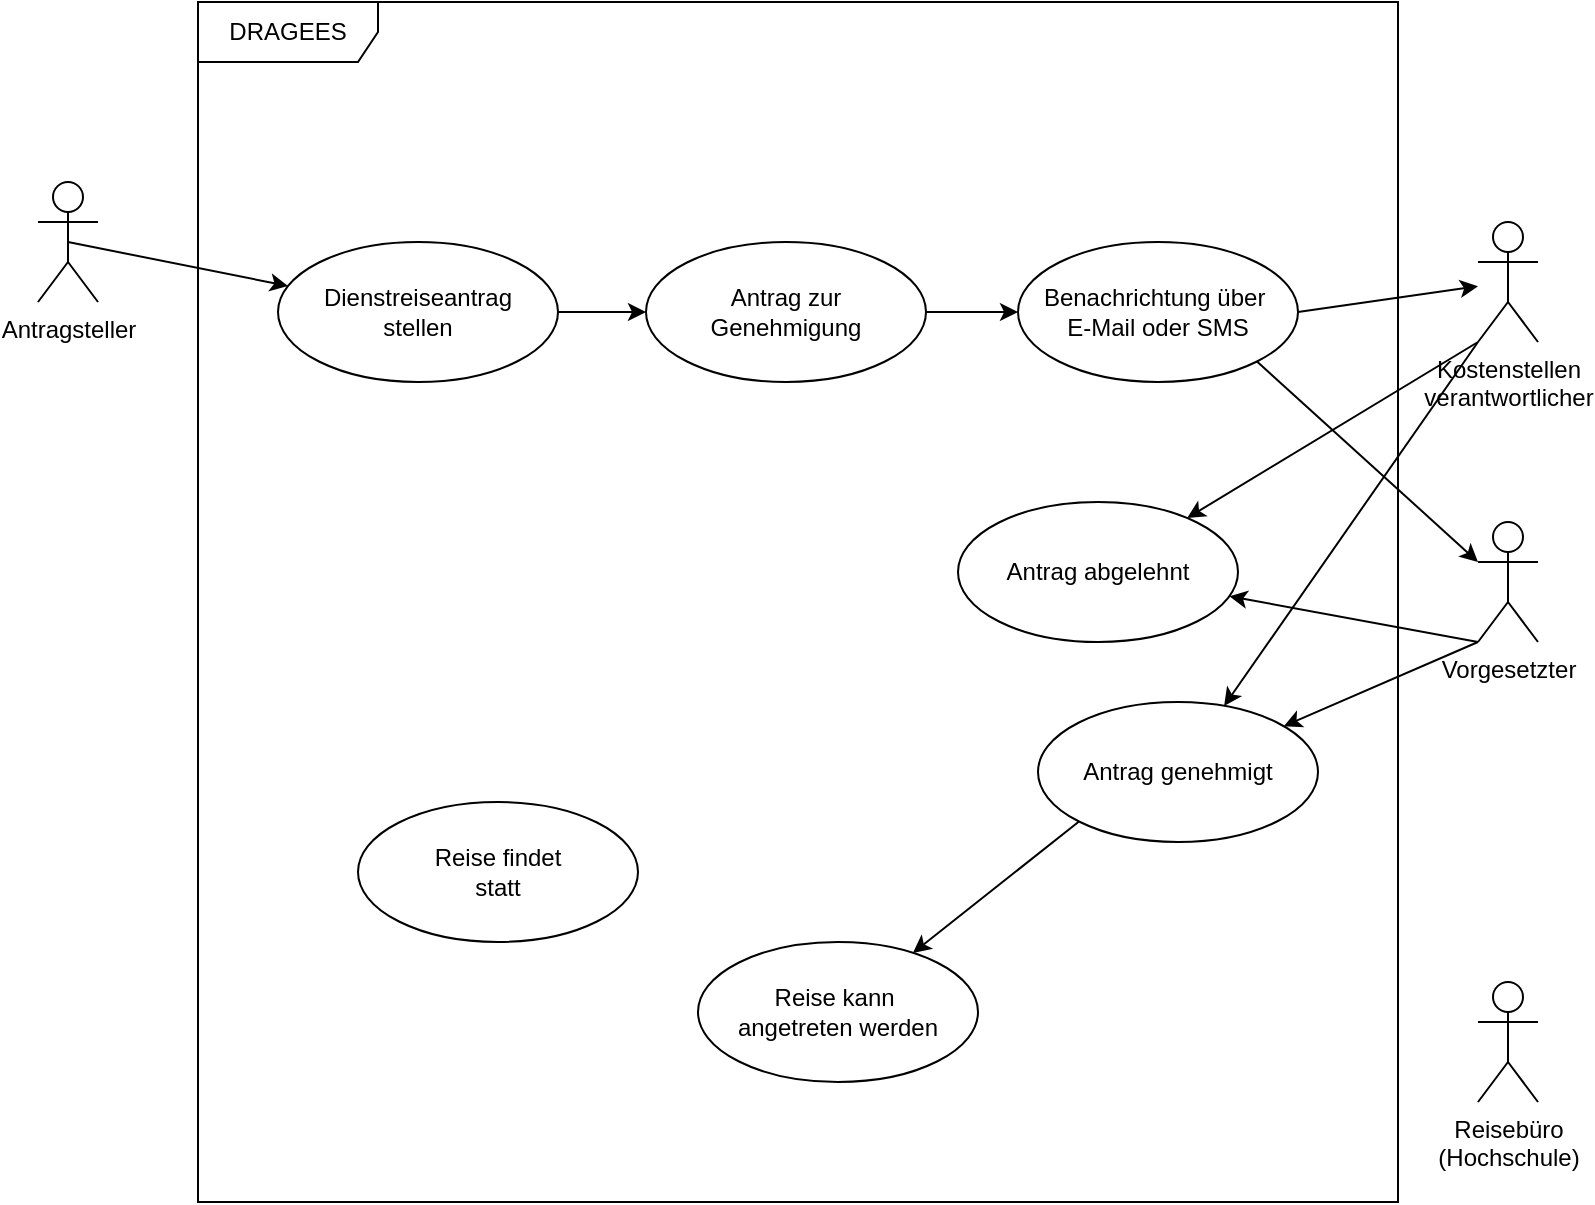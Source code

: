 <mxfile>
    <diagram id="DUKfKug5vApFZQZ7h-Wh" name="Anwendungsdiagramm">
        <mxGraphModel dx="968" dy="560" grid="1" gridSize="10" guides="1" tooltips="1" connect="1" arrows="1" fold="1" page="1" pageScale="1" pageWidth="827" pageHeight="1169" math="0" shadow="0">
            <root>
                <mxCell id="0"/>
                <mxCell id="1" parent="0"/>
                <mxCell id="34" value="DRAGEES" style="shape=umlFrame;whiteSpace=wrap;html=1;width=90;height=30;" parent="1" vertex="1">
                    <mxGeometry x="120" y="10" width="600" height="600" as="geometry"/>
                </mxCell>
                <mxCell id="64" style="edgeStyle=none;html=1;exitX=1;exitY=0.5;exitDx=0;exitDy=0;" parent="1" source="2" target="18" edge="1">
                    <mxGeometry relative="1" as="geometry"/>
                </mxCell>
                <mxCell id="2" value="Dienstreiseantrag&lt;br&gt;stellen" style="ellipse;whiteSpace=wrap;html=1;" parent="1" vertex="1">
                    <mxGeometry x="160" y="130" width="140" height="70" as="geometry"/>
                </mxCell>
                <mxCell id="23" style="edgeStyle=none;html=1;exitX=0.5;exitY=0.5;exitDx=0;exitDy=0;exitPerimeter=0;" parent="1" source="6" target="2" edge="1">
                    <mxGeometry relative="1" as="geometry"/>
                </mxCell>
                <mxCell id="6" value="Antragsteller" style="shape=umlActor;verticalLabelPosition=bottom;verticalAlign=top;html=1;" parent="1" vertex="1">
                    <mxGeometry x="40" y="100" width="30" height="60" as="geometry"/>
                </mxCell>
                <mxCell id="50" style="edgeStyle=none;html=1;exitX=1;exitY=1;exitDx=0;exitDy=0;entryX=0;entryY=0.333;entryDx=0;entryDy=0;entryPerimeter=0;" parent="1" source="13" target="14" edge="1">
                    <mxGeometry relative="1" as="geometry"/>
                </mxCell>
                <mxCell id="69" style="edgeStyle=none;html=1;exitX=1;exitY=0.5;exitDx=0;exitDy=0;" parent="1" source="13" target="15" edge="1">
                    <mxGeometry relative="1" as="geometry"/>
                </mxCell>
                <mxCell id="13" value="Benachrichtung über&amp;nbsp;&lt;br&gt;E-Mail oder SMS" style="ellipse;whiteSpace=wrap;html=1;" parent="1" vertex="1">
                    <mxGeometry x="530" y="130" width="140" height="70" as="geometry"/>
                </mxCell>
                <mxCell id="56" style="edgeStyle=none;html=1;exitX=0;exitY=1;exitDx=0;exitDy=0;exitPerimeter=0;" parent="1" source="14" target="19" edge="1">
                    <mxGeometry relative="1" as="geometry"/>
                </mxCell>
                <mxCell id="58" style="edgeStyle=none;html=1;exitX=0;exitY=1;exitDx=0;exitDy=0;exitPerimeter=0;" parent="1" source="14" target="20" edge="1">
                    <mxGeometry relative="1" as="geometry"/>
                </mxCell>
                <mxCell id="14" value="Vorgesetzter" style="shape=umlActor;verticalLabelPosition=bottom;verticalAlign=top;html=1;" parent="1" vertex="1">
                    <mxGeometry x="760" y="270" width="30" height="60" as="geometry"/>
                </mxCell>
                <mxCell id="53" style="edgeStyle=none;html=1;exitX=0;exitY=1;exitDx=0;exitDy=0;exitPerimeter=0;" parent="1" source="15" target="19" edge="1">
                    <mxGeometry relative="1" as="geometry"/>
                </mxCell>
                <mxCell id="59" style="edgeStyle=none;html=1;exitX=0;exitY=1;exitDx=0;exitDy=0;exitPerimeter=0;" parent="1" source="15" target="20" edge="1">
                    <mxGeometry relative="1" as="geometry"/>
                </mxCell>
                <mxCell id="15" value="Kostenstellen&lt;br&gt;verantwortlicher" style="shape=umlActor;verticalLabelPosition=bottom;verticalAlign=top;html=1;" parent="1" vertex="1">
                    <mxGeometry x="760" y="120" width="30" height="60" as="geometry"/>
                </mxCell>
                <mxCell id="65" style="edgeStyle=none;html=1;exitX=1;exitY=0.5;exitDx=0;exitDy=0;" parent="1" source="18" target="13" edge="1">
                    <mxGeometry relative="1" as="geometry"/>
                </mxCell>
                <mxCell id="18" value="Antrag zur&lt;br&gt;&amp;nbsp;Genehmigung&amp;nbsp;" style="ellipse;whiteSpace=wrap;html=1;" parent="1" vertex="1">
                    <mxGeometry x="344" y="130" width="140" height="70" as="geometry"/>
                </mxCell>
                <mxCell id="19" value="Antrag abgelehnt" style="ellipse;whiteSpace=wrap;html=1;" parent="1" vertex="1">
                    <mxGeometry x="500" y="260" width="140" height="70" as="geometry"/>
                </mxCell>
                <mxCell id="61" style="edgeStyle=none;html=1;exitX=0;exitY=1;exitDx=0;exitDy=0;" parent="1" source="20" target="21" edge="1">
                    <mxGeometry relative="1" as="geometry"/>
                </mxCell>
                <mxCell id="20" value="Antrag genehmigt" style="ellipse;whiteSpace=wrap;html=1;" parent="1" vertex="1">
                    <mxGeometry x="540" y="360" width="140" height="70" as="geometry"/>
                </mxCell>
                <mxCell id="21" value="Reise kann&amp;nbsp;&lt;br&gt;angetreten werden" style="ellipse;whiteSpace=wrap;html=1;" parent="1" vertex="1">
                    <mxGeometry x="370" y="480" width="140" height="70" as="geometry"/>
                </mxCell>
                <mxCell id="24" value="Reise findet&lt;br&gt;statt" style="ellipse;whiteSpace=wrap;html=1;" parent="1" vertex="1">
                    <mxGeometry x="200" y="410" width="140" height="70" as="geometry"/>
                </mxCell>
                <mxCell id="62" value="Reisebüro &lt;br&gt;(Hochschule)" style="shape=umlActor;verticalLabelPosition=bottom;verticalAlign=top;html=1;" parent="1" vertex="1">
                    <mxGeometry x="760" y="500" width="30" height="60" as="geometry"/>
                </mxCell>
            </root>
        </mxGraphModel>
    </diagram>
</mxfile>
